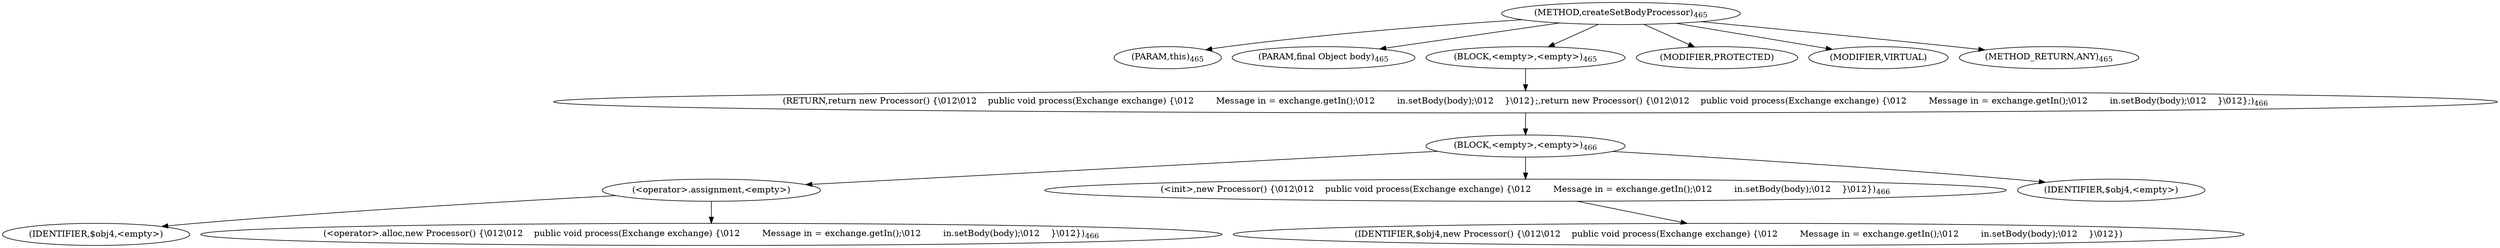 digraph "createSetBodyProcessor" {  
"753" [label = <(METHOD,createSetBodyProcessor)<SUB>465</SUB>> ]
"754" [label = <(PARAM,this)<SUB>465</SUB>> ]
"755" [label = <(PARAM,final Object body)<SUB>465</SUB>> ]
"756" [label = <(BLOCK,&lt;empty&gt;,&lt;empty&gt;)<SUB>465</SUB>> ]
"757" [label = <(RETURN,return new Processor() {\012\012    public void process(Exchange exchange) {\012        Message in = exchange.getIn();\012        in.setBody(body);\012    }\012};,return new Processor() {\012\012    public void process(Exchange exchange) {\012        Message in = exchange.getIn();\012        in.setBody(body);\012    }\012};)<SUB>466</SUB>> ]
"758" [label = <(BLOCK,&lt;empty&gt;,&lt;empty&gt;)<SUB>466</SUB>> ]
"759" [label = <(&lt;operator&gt;.assignment,&lt;empty&gt;)> ]
"760" [label = <(IDENTIFIER,$obj4,&lt;empty&gt;)> ]
"761" [label = <(&lt;operator&gt;.alloc,new Processor() {\012\012    public void process(Exchange exchange) {\012        Message in = exchange.getIn();\012        in.setBody(body);\012    }\012})<SUB>466</SUB>> ]
"762" [label = <(&lt;init&gt;,new Processor() {\012\012    public void process(Exchange exchange) {\012        Message in = exchange.getIn();\012        in.setBody(body);\012    }\012})<SUB>466</SUB>> ]
"763" [label = <(IDENTIFIER,$obj4,new Processor() {\012\012    public void process(Exchange exchange) {\012        Message in = exchange.getIn();\012        in.setBody(body);\012    }\012})> ]
"764" [label = <(IDENTIFIER,$obj4,&lt;empty&gt;)> ]
"765" [label = <(MODIFIER,PROTECTED)> ]
"766" [label = <(MODIFIER,VIRTUAL)> ]
"767" [label = <(METHOD_RETURN,ANY)<SUB>465</SUB>> ]
  "753" -> "754" 
  "753" -> "755" 
  "753" -> "756" 
  "753" -> "765" 
  "753" -> "766" 
  "753" -> "767" 
  "756" -> "757" 
  "757" -> "758" 
  "758" -> "759" 
  "758" -> "762" 
  "758" -> "764" 
  "759" -> "760" 
  "759" -> "761" 
  "762" -> "763" 
}
